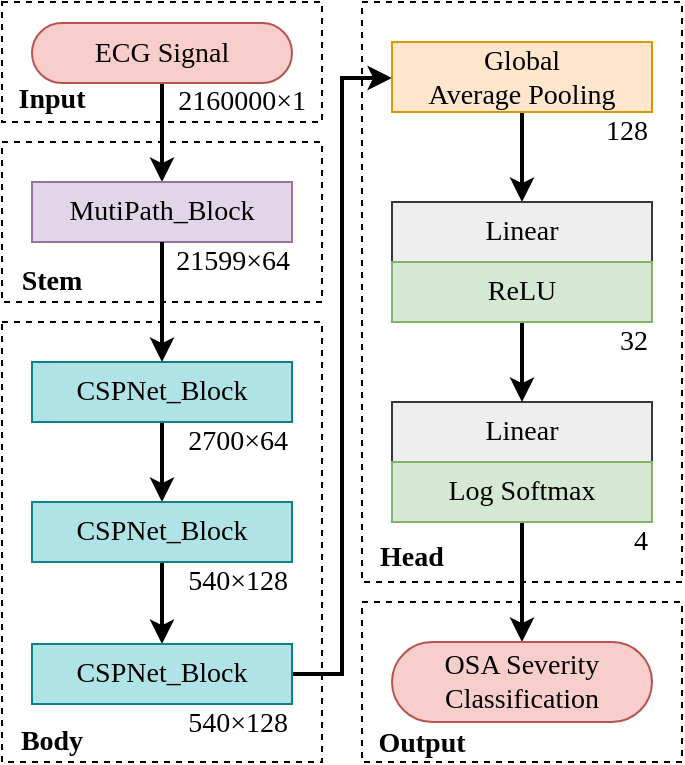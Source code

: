 <mxfile version="21.2.3" type="device" pages="4">
  <diagram id="yoTZqiqACGxHf-ff8Fav" name="main">
    <mxGraphModel dx="1394" dy="766" grid="1" gridSize="10" guides="1" tooltips="1" connect="1" arrows="1" fold="1" page="1" pageScale="1" pageWidth="827" pageHeight="1169" math="0" shadow="0">
      <root>
        <mxCell id="0" />
        <mxCell id="1" parent="0" />
        <mxCell id="Dkdja_fehR8j9KjKOky5-7" value="" style="rounded=0;whiteSpace=wrap;html=1;dashed=1;fillColor=none;container=0;" parent="1" vertex="1">
          <mxGeometry x="440" y="390" width="160" height="80" as="geometry" />
        </mxCell>
        <mxCell id="AQNEfIzwpkzRz2obCMxp-27" value="" style="rounded=0;whiteSpace=wrap;html=1;dashed=1;fillColor=none;container=0;" parent="1" vertex="1">
          <mxGeometry x="440" y="90" width="160" height="290" as="geometry" />
        </mxCell>
        <mxCell id="AQNEfIzwpkzRz2obCMxp-19" value="" style="rounded=0;whiteSpace=wrap;html=1;dashed=1;fillColor=none;container=0;" parent="1" vertex="1">
          <mxGeometry x="260" y="90" width="160" height="60" as="geometry" />
        </mxCell>
        <mxCell id="AQNEfIzwpkzRz2obCMxp-23" value="" style="rounded=0;whiteSpace=wrap;html=1;dashed=1;fillColor=none;container=0;" parent="1" vertex="1">
          <mxGeometry x="260" y="160" width="160" height="80" as="geometry" />
        </mxCell>
        <mxCell id="AQNEfIzwpkzRz2obCMxp-26" value="" style="rounded=0;whiteSpace=wrap;html=1;dashed=1;fillColor=none;container=0;" parent="1" vertex="1">
          <mxGeometry x="260" y="250" width="160" height="220" as="geometry" />
        </mxCell>
        <mxCell id="AQNEfIzwpkzRz2obCMxp-1" style="edgeStyle=orthogonalEdgeStyle;rounded=0;orthogonalLoop=1;jettySize=auto;html=1;exitX=0.5;exitY=1;exitDx=0;exitDy=0;strokeWidth=2;entryX=0.5;entryY=0;entryDx=0;entryDy=0;" parent="1" source="_SxwLvs5XnT0I5z2OiaX-1" target="_SxwLvs5XnT0I5z2OiaX-4" edge="1">
          <mxGeometry relative="1" as="geometry">
            <mxPoint x="160" y="190.0" as="targetPoint" />
          </mxGeometry>
        </mxCell>
        <mxCell id="_SxwLvs5XnT0I5z2OiaX-1" value="&lt;font style=&quot;font-size: 14px;&quot;&gt;ECG Signal&lt;/font&gt;" style="rounded=1;whiteSpace=wrap;html=1;arcSize=50;fontSize=14;fontFamily=Times New Roman;fillColor=#f8cecc;strokeColor=#b85450;container=0;" parent="1" vertex="1">
          <mxGeometry x="275" y="100.5" width="130" height="30" as="geometry" />
        </mxCell>
        <mxCell id="AQNEfIzwpkzRz2obCMxp-3" style="edgeStyle=orthogonalEdgeStyle;rounded=0;orthogonalLoop=1;jettySize=auto;html=1;exitX=0.5;exitY=1;exitDx=0;exitDy=0;strokeWidth=2;entryX=0.5;entryY=0;entryDx=0;entryDy=0;" parent="1" edge="1">
          <mxGeometry relative="1" as="geometry">
            <mxPoint x="160" y="289" as="targetPoint" />
          </mxGeometry>
        </mxCell>
        <mxCell id="_SxwLvs5XnT0I5z2OiaX-4" value="&lt;font style=&quot;font-size: 14px;&quot;&gt;MutiPath_Block&lt;/font&gt;" style="rounded=0;whiteSpace=wrap;html=1;fontSize=14;fontFamily=Times New Roman;fillColor=#e1d5e7;strokeColor=#9673a6;container=0;" parent="1" vertex="1">
          <mxGeometry x="275" y="180" width="130" height="30" as="geometry" />
        </mxCell>
        <mxCell id="AQNEfIzwpkzRz2obCMxp-12" style="edgeStyle=orthogonalEdgeStyle;rounded=0;orthogonalLoop=1;jettySize=auto;html=1;exitX=1;exitY=0.5;exitDx=0;exitDy=0;entryX=0;entryY=0.5;entryDx=0;entryDy=0;strokeWidth=2;" parent="1" source="htbPa8YEgJIVNjK28DSe-16" target="_SxwLvs5XnT0I5z2OiaX-9" edge="1">
          <mxGeometry relative="1" as="geometry">
            <mxPoint x="400" y="205" as="sourcePoint" />
            <Array as="points">
              <mxPoint x="430" y="426" />
              <mxPoint x="430" y="128" />
              <mxPoint x="455" y="128" />
            </Array>
          </mxGeometry>
        </mxCell>
        <mxCell id="AQNEfIzwpkzRz2obCMxp-13" style="edgeStyle=orthogonalEdgeStyle;rounded=0;orthogonalLoop=1;jettySize=auto;html=1;exitX=0.5;exitY=1;exitDx=0;exitDy=0;strokeWidth=2;" parent="1" source="_SxwLvs5XnT0I5z2OiaX-9" target="_SxwLvs5XnT0I5z2OiaX-10" edge="1">
          <mxGeometry relative="1" as="geometry" />
        </mxCell>
        <mxCell id="_SxwLvs5XnT0I5z2OiaX-9" value="&lt;span style=&quot;text-align: left; font-size: 14px;&quot;&gt;Global&lt;br style=&quot;font-size: 14px;&quot;&gt;Average Pooling&lt;/span&gt;" style="rounded=0;whiteSpace=wrap;html=1;fontSize=14;fontFamily=Times New Roman;fillColor=#ffe6cc;strokeColor=#d79b00;container=0;verticalAlign=middle;" parent="1" vertex="1">
          <mxGeometry x="455" y="110" width="130" height="35" as="geometry" />
        </mxCell>
        <mxCell id="_SxwLvs5XnT0I5z2OiaX-10" value="&lt;font style=&quot;font-size: 14px;&quot;&gt;Linear&lt;/font&gt;" style="rounded=0;whiteSpace=wrap;html=1;fontSize=14;fontFamily=Times New Roman;container=0;fillColor=#eeeeee;strokeColor=#36393d;" parent="1" vertex="1">
          <mxGeometry x="455" y="190" width="130" height="30" as="geometry" />
        </mxCell>
        <mxCell id="_SxwLvs5XnT0I5z2OiaX-11" value="&lt;font style=&quot;font-size: 14px;&quot;&gt;Linear&lt;/font&gt;" style="rounded=0;whiteSpace=wrap;html=1;fontSize=14;fontFamily=Times New Roman;container=0;fillColor=#eeeeee;strokeColor=#36393d;" parent="1" vertex="1">
          <mxGeometry x="455" y="290" width="130" height="30" as="geometry" />
        </mxCell>
        <mxCell id="AQNEfIzwpkzRz2obCMxp-15" style="edgeStyle=orthogonalEdgeStyle;rounded=0;orthogonalLoop=1;jettySize=auto;html=1;exitX=0.5;exitY=1;exitDx=0;exitDy=0;strokeWidth=2;" parent="1" source="_SxwLvs5XnT0I5z2OiaX-12" target="_SxwLvs5XnT0I5z2OiaX-11" edge="1">
          <mxGeometry relative="1" as="geometry" />
        </mxCell>
        <mxCell id="_SxwLvs5XnT0I5z2OiaX-12" value="&lt;font style=&quot;font-size: 14px;&quot;&gt;ReLU&lt;/font&gt;" style="rounded=0;whiteSpace=wrap;html=1;fontSize=14;fontFamily=Times New Roman;fillColor=#d5e8d4;strokeColor=#82b366;container=0;" parent="1" vertex="1">
          <mxGeometry x="455" y="220" width="130" height="30" as="geometry" />
        </mxCell>
        <mxCell id="AQNEfIzwpkzRz2obCMxp-18" style="edgeStyle=orthogonalEdgeStyle;rounded=0;orthogonalLoop=1;jettySize=auto;html=1;exitX=0.5;exitY=1;exitDx=0;exitDy=0;strokeWidth=2;" parent="1" source="_SxwLvs5XnT0I5z2OiaX-13" target="AQNEfIzwpkzRz2obCMxp-17" edge="1">
          <mxGeometry relative="1" as="geometry" />
        </mxCell>
        <mxCell id="_SxwLvs5XnT0I5z2OiaX-13" value="&lt;font style=&quot;font-size: 14px;&quot;&gt;Log Softmax&lt;/font&gt;" style="rounded=0;whiteSpace=wrap;html=1;fontSize=14;fontFamily=Times New Roman;fillColor=#d5e8d4;strokeColor=#82b366;container=0;" parent="1" vertex="1">
          <mxGeometry x="455" y="320" width="130" height="30" as="geometry" />
        </mxCell>
        <mxCell id="AQNEfIzwpkzRz2obCMxp-17" value="&lt;font style=&quot;font-size: 14px;&quot;&gt;OSA Severity&lt;br style=&quot;font-size: 14px;&quot;&gt;Classification&lt;/font&gt;" style="rounded=1;whiteSpace=wrap;html=1;arcSize=50;fontSize=14;fontFamily=Times New Roman;fillColor=#f8cecc;strokeColor=#b85450;container=0;" parent="1" vertex="1">
          <mxGeometry x="455" y="410" width="130" height="40" as="geometry" />
        </mxCell>
        <mxCell id="AQNEfIzwpkzRz2obCMxp-22" value="&lt;font face=&quot;Times New Roman&quot; style=&quot;font-size: 14px;&quot;&gt;&lt;b style=&quot;font-size: 14px;&quot;&gt;Input&lt;/b&gt;&lt;/font&gt;" style="rounded=0;whiteSpace=wrap;html=1;dashed=1;fillColor=none;strokeColor=none;container=0;fontSize=14;labelBackgroundColor=none;" parent="1" vertex="1">
          <mxGeometry x="260" y="125.5" width="50" height="24.5" as="geometry" />
        </mxCell>
        <mxCell id="htbPa8YEgJIVNjK28DSe-1" value="&lt;font face=&quot;Times New Roman&quot; style=&quot;font-size: 14px;&quot;&gt;&lt;b style=&quot;font-size: 14px;&quot;&gt;Output&lt;/b&gt;&lt;/font&gt;" style="rounded=0;whiteSpace=wrap;html=1;dashed=1;fillColor=none;strokeColor=none;container=0;fontSize=14;labelBackgroundColor=none;" parent="1" vertex="1">
          <mxGeometry x="440" y="450" width="60" height="20" as="geometry" />
        </mxCell>
        <mxCell id="htbPa8YEgJIVNjK28DSe-3" value="&lt;font face=&quot;Times New Roman&quot; style=&quot;font-size: 14px;&quot;&gt;&lt;b style=&quot;font-size: 14px;&quot;&gt;Head&lt;/b&gt;&lt;/font&gt;" style="rounded=0;whiteSpace=wrap;html=1;dashed=1;fillColor=none;strokeColor=none;container=0;fontSize=14;labelBackgroundColor=none;" parent="1" vertex="1">
          <mxGeometry x="440" y="355" width="50" height="24" as="geometry" />
        </mxCell>
        <mxCell id="htbPa8YEgJIVNjK28DSe-4" value="&lt;font face=&quot;Times New Roman&quot; style=&quot;font-size: 14px;&quot;&gt;&lt;b style=&quot;font-size: 14px;&quot;&gt;Stem&lt;/b&gt;&lt;/font&gt;" style="rounded=0;whiteSpace=wrap;html=1;dashed=1;fillColor=none;strokeColor=none;container=0;fontSize=14;align=center;labelBackgroundColor=none;" parent="1" vertex="1">
          <mxGeometry x="260" y="218" width="50" height="22" as="geometry" />
        </mxCell>
        <mxCell id="htbPa8YEgJIVNjK28DSe-5" value="&lt;span style=&quot;color: rgb(0, 0, 0); font-family: &amp;quot;times new roman&amp;quot;; font-style: normal; font-weight: 400; letter-spacing: normal; text-indent: 0px; text-transform: none; word-spacing: 0px; display: inline; float: none; font-size: 14px;&quot;&gt;&lt;font style=&quot;font-size: 14px;&quot;&gt;&lt;font style=&quot;font-size: 14px;&quot;&gt;2160000×1&lt;/font&gt;&lt;br style=&quot;font-size: 14px;&quot;&gt;&lt;/font&gt;&lt;/span&gt;" style="text;whiteSpace=wrap;html=1;fontFamily=Times New Roman;fontSize=14;container=0;align=right;verticalAlign=middle;labelBackgroundColor=none;" parent="1" vertex="1">
          <mxGeometry x="344" y="130.5" width="70" height="19.5" as="geometry" />
        </mxCell>
        <mxCell id="htbPa8YEgJIVNjK28DSe-7" value="&lt;span style=&quot;color: rgb(0, 0, 0); font-family: &amp;quot;times new roman&amp;quot;; font-style: normal; font-weight: 400; letter-spacing: normal; text-indent: 0px; text-transform: none; word-spacing: 0px; display: inline; float: none; font-size: 14px;&quot;&gt;&lt;font style=&quot;font-size: 14px;&quot;&gt;&lt;font style=&quot;font-size: 14px;&quot;&gt;21599×64&lt;/font&gt;&lt;br style=&quot;font-size: 14px;&quot;&gt;&lt;/font&gt;&lt;/span&gt;" style="text;whiteSpace=wrap;html=1;fontFamily=Times New Roman;fontSize=14;container=0;align=right;verticalAlign=middle;labelBackgroundColor=none;" parent="1" vertex="1">
          <mxGeometry x="342.5" y="210" width="62.5" height="20" as="geometry" />
        </mxCell>
        <mxCell id="htbPa8YEgJIVNjK28DSe-8" value="&lt;span style=&quot;color: rgb(0, 0, 0); font-family: &amp;quot;times new roman&amp;quot;; font-style: normal; font-weight: 400; letter-spacing: normal; text-indent: 0px; text-transform: none; word-spacing: 0px; display: inline; float: none; font-size: 14px;&quot;&gt;&lt;font style=&quot;font-size: 14px&quot;&gt;128&lt;br style=&quot;font-size: 14px&quot;&gt;&lt;/font&gt;&lt;/span&gt;" style="text;whiteSpace=wrap;html=1;fontFamily=Times New Roman;fontSize=14;container=0;align=right;verticalAlign=middle;labelBackgroundColor=none;" parent="1" vertex="1">
          <mxGeometry x="555" y="145" width="30" height="20" as="geometry" />
        </mxCell>
        <mxCell id="htbPa8YEgJIVNjK28DSe-9" value="&lt;span style=&quot;color: rgb(0, 0, 0); font-family: &amp;quot;times new roman&amp;quot;; font-style: normal; font-weight: 400; letter-spacing: normal; text-indent: 0px; text-transform: none; word-spacing: 0px; display: inline; float: none; font-size: 14px;&quot;&gt;&lt;font style=&quot;font-size: 14px;&quot;&gt;&lt;font style=&quot;font-size: 14px;&quot;&gt;32&lt;/font&gt;&lt;br style=&quot;font-size: 14px;&quot;&gt;&lt;/font&gt;&lt;/span&gt;" style="text;whiteSpace=wrap;html=1;fontFamily=Times New Roman;fontSize=14;container=0;align=right;verticalAlign=middle;labelBackgroundColor=none;" parent="1" vertex="1">
          <mxGeometry x="565" y="250" width="20" height="20" as="geometry" />
        </mxCell>
        <mxCell id="htbPa8YEgJIVNjK28DSe-10" value="&lt;span style=&quot;color: rgb(0, 0, 0); font-family: &amp;quot;times new roman&amp;quot;; font-style: normal; font-weight: 400; letter-spacing: normal; text-indent: 0px; text-transform: none; word-spacing: 0px; display: inline; float: none; font-size: 14px;&quot;&gt;&lt;font style=&quot;font-size: 14px;&quot;&gt;&lt;font style=&quot;font-size: 14px;&quot;&gt;4&lt;/font&gt;&lt;br style=&quot;font-size: 14px;&quot;&gt;&lt;/font&gt;&lt;/span&gt;" style="text;whiteSpace=wrap;html=1;fontFamily=Times New Roman;fontSize=14;container=0;align=right;verticalAlign=middle;labelBackgroundColor=none;" parent="1" vertex="1">
          <mxGeometry x="565" y="350" width="20" height="19" as="geometry" />
        </mxCell>
        <mxCell id="htbPa8YEgJIVNjK28DSe-18" style="edgeStyle=orthogonalEdgeStyle;rounded=0;orthogonalLoop=1;jettySize=auto;html=1;exitX=0.5;exitY=1;exitDx=0;exitDy=0;fontFamily=Times New Roman;fontSize=14;fontColor=#333333;strokeWidth=2;" parent="1" source="htbPa8YEgJIVNjK28DSe-12" target="htbPa8YEgJIVNjK28DSe-15" edge="1">
          <mxGeometry relative="1" as="geometry" />
        </mxCell>
        <mxCell id="htbPa8YEgJIVNjK28DSe-12" value="&lt;font style=&quot;font-size: 14px;&quot;&gt;CSPNet_Block&lt;/font&gt;" style="rounded=0;whiteSpace=wrap;html=1;shadow=0;glass=0;sketch=0;fontFamily=Times New Roman;fontSize=14;strokeColor=#0e8088;strokeWidth=1;fillColor=#b0e3e6;" parent="1" vertex="1">
          <mxGeometry x="275" y="270" width="130" height="30" as="geometry" />
        </mxCell>
        <mxCell id="htbPa8YEgJIVNjK28DSe-19" style="edgeStyle=orthogonalEdgeStyle;rounded=0;orthogonalLoop=1;jettySize=auto;html=1;exitX=0.5;exitY=1;exitDx=0;exitDy=0;entryX=0.5;entryY=0;entryDx=0;entryDy=0;fontFamily=Times New Roman;fontSize=14;fontColor=#333333;strokeWidth=2;" parent="1" source="htbPa8YEgJIVNjK28DSe-15" target="htbPa8YEgJIVNjK28DSe-16" edge="1">
          <mxGeometry relative="1" as="geometry" />
        </mxCell>
        <mxCell id="htbPa8YEgJIVNjK28DSe-15" value="&lt;font style=&quot;font-size: 14px;&quot;&gt;CSPNet_Block&lt;/font&gt;" style="rounded=0;whiteSpace=wrap;html=1;shadow=0;glass=0;sketch=0;fontFamily=Times New Roman;fontSize=14;strokeColor=#0e8088;strokeWidth=1;fillColor=#b0e3e6;" parent="1" vertex="1">
          <mxGeometry x="275" y="340" width="130" height="30" as="geometry" />
        </mxCell>
        <mxCell id="htbPa8YEgJIVNjK28DSe-16" value="&lt;font style=&quot;font-size: 14px;&quot;&gt;CSPNet_Block&lt;/font&gt;" style="rounded=0;whiteSpace=wrap;html=1;shadow=0;glass=0;sketch=0;fontFamily=Times New Roman;fontSize=14;strokeColor=#0e8088;strokeWidth=1;fillColor=#b0e3e6;" parent="1" vertex="1">
          <mxGeometry x="275" y="411" width="130" height="30" as="geometry" />
        </mxCell>
        <mxCell id="fKhX9XZGtjT95dRoZVlK-1" value="&lt;span style=&quot;color: rgb(0, 0, 0); font-family: &amp;quot;times new roman&amp;quot;; font-size: 14px; font-style: normal; font-weight: 400; letter-spacing: normal; text-indent: 0px; text-transform: none; word-spacing: 0px; display: inline; float: none;&quot;&gt;2700×64&lt;/span&gt;" style="text;whiteSpace=wrap;html=1;fontSize=14;fontFamily=Times New Roman;fontColor=#333333;align=right;verticalAlign=middle;labelBackgroundColor=none;" parent="1" vertex="1">
          <mxGeometry x="350" y="300" width="55" height="20" as="geometry" />
        </mxCell>
        <mxCell id="fKhX9XZGtjT95dRoZVlK-2" value="&lt;span style=&quot;color: rgb(0, 0, 0); font-family: &amp;quot;times new roman&amp;quot;; font-size: 14px; font-style: normal; font-weight: 400; letter-spacing: normal; text-indent: 0px; text-transform: none; word-spacing: 0px; display: inline; float: none;&quot;&gt;540×128&lt;/span&gt;" style="text;whiteSpace=wrap;html=1;fontSize=14;fontFamily=Times New Roman;fontColor=#333333;align=right;verticalAlign=middle;labelBackgroundColor=none;" parent="1" vertex="1">
          <mxGeometry x="350" y="370" width="55" height="20" as="geometry" />
        </mxCell>
        <mxCell id="htbPa8YEgJIVNjK28DSe-11" value="&lt;span style=&quot;color: rgb(0, 0, 0); font-family: &amp;quot;times new roman&amp;quot;; font-style: normal; font-weight: 400; letter-spacing: normal; text-indent: 0px; text-transform: none; word-spacing: 0px; display: inline; float: none; font-size: 14px;&quot;&gt;&lt;font style=&quot;font-size: 14px;&quot;&gt;&lt;font style=&quot;font-size: 14px;&quot;&gt;540×128&lt;/font&gt;&lt;br style=&quot;font-size: 14px;&quot;&gt;&lt;/font&gt;&lt;/span&gt;" style="text;whiteSpace=wrap;html=1;fontFamily=Times New Roman;container=0;fontSize=14;align=right;verticalAlign=middle;labelBackgroundColor=none;" parent="1" vertex="1">
          <mxGeometry x="350" y="441" width="55" height="20" as="geometry" />
        </mxCell>
        <mxCell id="htbPa8YEgJIVNjK28DSe-2" value="&lt;font face=&quot;Times New Roman&quot; style=&quot;font-size: 14px;&quot;&gt;&lt;b style=&quot;font-size: 14px;&quot;&gt;Body&lt;/b&gt;&lt;/font&gt;" style="rounded=0;whiteSpace=wrap;html=1;dashed=1;fillColor=none;strokeColor=none;container=0;fontSize=14;labelBackgroundColor=none;" parent="1" vertex="1">
          <mxGeometry x="260" y="448" width="50" height="22" as="geometry" />
        </mxCell>
        <mxCell id="qUy3l4mUJdOKz42Yjn3z-1" value="&lt;font style=&quot;font-size: 14px;&quot;&gt;Linear&lt;/font&gt;" style="rounded=0;whiteSpace=wrap;html=1;fontSize=14;fontFamily=Times New Roman;container=0;fillColor=#eeeeee;strokeColor=#36393d;" parent="1" vertex="1">
          <mxGeometry x="455" y="190" width="130" height="30" as="geometry" />
        </mxCell>
        <mxCell id="qUy3l4mUJdOKz42Yjn3z-2" value="&lt;font style=&quot;font-size: 14px;&quot;&gt;ReLU&lt;/font&gt;" style="rounded=0;whiteSpace=wrap;html=1;fontSize=14;fontFamily=Times New Roman;fillColor=#d5e8d4;strokeColor=#82b366;container=0;" parent="1" vertex="1">
          <mxGeometry x="455" y="220" width="130" height="30" as="geometry" />
        </mxCell>
        <mxCell id="qUy3l4mUJdOKz42Yjn3z-3" style="edgeStyle=orthogonalEdgeStyle;rounded=0;orthogonalLoop=1;jettySize=auto;html=1;exitX=0.5;exitY=1;exitDx=0;exitDy=0;strokeWidth=2;entryX=0.5;entryY=0;entryDx=0;entryDy=0;" parent="1" source="_SxwLvs5XnT0I5z2OiaX-4" target="htbPa8YEgJIVNjK28DSe-12" edge="1">
          <mxGeometry relative="1" as="geometry">
            <mxPoint x="350" y="141" as="sourcePoint" />
            <mxPoint x="350" y="190" as="targetPoint" />
          </mxGeometry>
        </mxCell>
      </root>
    </mxGraphModel>
  </diagram>
  <diagram id="zEUsOg4Tzy8ds-6MOA0K" name="MultiPath_Block">
    <mxGraphModel dx="1394" dy="766" grid="1" gridSize="5" guides="1" tooltips="1" connect="1" arrows="1" fold="1" page="1" pageScale="1" pageWidth="827" pageHeight="1169" math="0" shadow="0">
      <root>
        <mxCell id="0" />
        <mxCell id="1" parent="0" />
        <mxCell id="e7a71nHMXGUYFJv27M1Y-2" value="&lt;font style=&quot;font-size: 14px;&quot;&gt;Input&lt;/font&gt;" style="rounded=1;whiteSpace=wrap;html=1;arcSize=50;fontSize=14;fontFamily=Times New Roman;fillColor=#f8cecc;strokeColor=#b85450;container=0;" parent="1" vertex="1">
          <mxGeometry x="55" y="120" width="130" height="30" as="geometry" />
        </mxCell>
        <mxCell id="e7a71nHMXGUYFJv27M1Y-3" value="&lt;font style=&quot;font-size: 14px;&quot;&gt;Conv1D,&amp;nbsp; (32, 9, 5)&lt;/font&gt;" style="rounded=0;whiteSpace=wrap;html=1;fontSize=14;fontFamily=Times New Roman;fillColor=#fff2cc;strokeColor=#d6b656;container=0;verticalAlign=middle;" parent="1" vertex="1">
          <mxGeometry x="225" y="190" width="130" height="30" as="geometry" />
        </mxCell>
        <mxCell id="e7a71nHMXGUYFJv27M1Y-4" style="edgeStyle=orthogonalEdgeStyle;rounded=0;orthogonalLoop=1;jettySize=auto;html=1;exitX=0.5;exitY=1;exitDx=0;exitDy=0;strokeWidth=2;entryX=0.5;entryY=0;entryDx=0;entryDy=0;" parent="1" source="e7a71nHMXGUYFJv27M1Y-5" target="e7a71nHMXGUYFJv27M1Y-10" edge="1">
          <mxGeometry relative="1" as="geometry" />
        </mxCell>
        <mxCell id="e7a71nHMXGUYFJv27M1Y-5" value="&lt;font style=&quot;font-size: 14px;&quot;&gt;ReLU&lt;/font&gt;" style="rounded=0;whiteSpace=wrap;html=1;fontSize=14;fontFamily=Times New Roman;fillColor=#d5e8d4;strokeColor=#82b366;container=0;" parent="1" vertex="1">
          <mxGeometry x="225" y="220" width="130" height="30" as="geometry" />
        </mxCell>
        <mxCell id="e7a71nHMXGUYFJv27M1Y-6" value="&lt;font style=&quot;font-size: 14px;&quot;&gt;Conv1D,&amp;nbsp; (32, 7, 4)&lt;/font&gt;" style="rounded=0;whiteSpace=wrap;html=1;fontSize=14;fontFamily=Times New Roman;fillColor=#fff2cc;strokeColor=#d6b656;container=0;" parent="1" vertex="1">
          <mxGeometry x="225" y="370" width="130" height="30" as="geometry" />
        </mxCell>
        <mxCell id="5zR-QBdZl6WUjkkldGaa-1" value="" style="edgeStyle=orthogonalEdgeStyle;rounded=0;orthogonalLoop=1;jettySize=auto;html=1;strokeWidth=2;" parent="1" source="e7a71nHMXGUYFJv27M1Y-7" target="9Kmk4wg3idslSk33PBDJ-2" edge="1">
          <mxGeometry relative="1" as="geometry" />
        </mxCell>
        <mxCell id="e7a71nHMXGUYFJv27M1Y-7" value="&lt;font style=&quot;font-size: 14px;&quot;&gt;ReLU&lt;/font&gt;" style="rounded=0;whiteSpace=wrap;html=1;fontSize=14;fontFamily=Times New Roman;fillColor=#d5e8d4;strokeColor=#82b366;container=0;" parent="1" vertex="1">
          <mxGeometry x="225" y="400" width="130" height="30" as="geometry" />
        </mxCell>
        <mxCell id="e7a71nHMXGUYFJv27M1Y-8" value="&lt;span style=&quot;font-family: &amp;quot;times new roman&amp;quot;; font-style: normal; font-weight: 400; letter-spacing: normal; text-indent: 0px; text-transform: none; word-spacing: 0px; display: inline; float: none;&quot;&gt;&lt;font style=&quot;&quot;&gt;&lt;font style=&quot;border-color: var(--border-color);&quot;&gt;21599×32&lt;/font&gt;&lt;br style=&quot;font-size: 14px;&quot;&gt;&lt;/font&gt;&lt;/span&gt;" style="text;whiteSpace=wrap;html=1;fontFamily=Times New Roman;fontSize=14;container=0;align=right;verticalAlign=middle;labelBackgroundColor=none;" parent="1" vertex="1">
          <mxGeometry x="292.5" y="430" width="62.5" height="20" as="geometry" />
        </mxCell>
        <mxCell id="e7a71nHMXGUYFJv27M1Y-9" value="&lt;span style=&quot;font-family: &amp;quot;times new roman&amp;quot;; font-style: normal; font-weight: 400; letter-spacing: normal; text-indent: 0px; text-transform: none; word-spacing: 0px; display: inline; float: none;&quot;&gt;&lt;font style=&quot;&quot;&gt;&lt;font style=&quot;font-size: 14px;&quot;&gt;431999×32&lt;/font&gt;&lt;br style=&quot;font-size: 14px;&quot;&gt;&lt;/font&gt;&lt;/span&gt;" style="text;whiteSpace=wrap;html=1;fontFamily=Times New Roman;fontSize=14;container=0;align=right;verticalAlign=middle;labelBackgroundColor=none;" parent="1" vertex="1">
          <mxGeometry x="295" y="250" width="70" height="20" as="geometry" />
        </mxCell>
        <mxCell id="e7a71nHMXGUYFJv27M1Y-10" value="&lt;font style=&quot;font-size: 14px;&quot;&gt;Conv1D,&amp;nbsp; (32, 9, 5)&lt;/font&gt;" style="rounded=0;whiteSpace=wrap;html=1;fontSize=14;fontFamily=Times New Roman;fillColor=#fff2cc;strokeColor=#d6b656;container=0;" parent="1" vertex="1">
          <mxGeometry x="225" y="279" width="130" height="30" as="geometry" />
        </mxCell>
        <mxCell id="e7a71nHMXGUYFJv27M1Y-11" value="&lt;font style=&quot;font-size: 14px;&quot;&gt;ReLU&lt;/font&gt;" style="rounded=0;whiteSpace=wrap;html=1;fontSize=14;fontFamily=Times New Roman;fillColor=#d5e8d4;strokeColor=#82b366;container=0;" parent="1" vertex="1">
          <mxGeometry x="225" y="309" width="130" height="30" as="geometry" />
        </mxCell>
        <mxCell id="e7a71nHMXGUYFJv27M1Y-12" style="edgeStyle=orthogonalEdgeStyle;rounded=0;orthogonalLoop=1;jettySize=auto;html=1;exitX=0.5;exitY=1;exitDx=0;exitDy=0;strokeWidth=2;entryX=0.5;entryY=0;entryDx=0;entryDy=0;" parent="1" source="e7a71nHMXGUYFJv27M1Y-11" target="e7a71nHMXGUYFJv27M1Y-6" edge="1">
          <mxGeometry relative="1" as="geometry">
            <mxPoint x="291.67" y="290" as="sourcePoint" />
            <mxPoint x="291.67" y="445" as="targetPoint" />
          </mxGeometry>
        </mxCell>
        <mxCell id="e7a71nHMXGUYFJv27M1Y-13" value="&lt;span style=&quot;font-family: &amp;quot;times new roman&amp;quot;; font-style: normal; font-weight: 400; letter-spacing: normal; text-indent: 0px; text-transform: none; word-spacing: 0px; display: inline; float: none; font-size: 14px;&quot;&gt;&lt;font style=&quot;font-size: 14px;&quot;&gt;&lt;font style=&quot;font-size: 14px;&quot;&gt;86399×32&lt;/font&gt;&lt;br style=&quot;font-size: 14px;&quot;&gt;&lt;/font&gt;&lt;/span&gt;" style="text;whiteSpace=wrap;html=1;fontFamily=Times New Roman;fontSize=14;container=0;align=right;verticalAlign=middle;labelBackgroundColor=none;" parent="1" vertex="1">
          <mxGeometry x="288.75" y="339" width="70" height="20" as="geometry" />
        </mxCell>
        <mxCell id="9Kmk4wg3idslSk33PBDJ-1" value="Output&amp;nbsp;" style="rounded=1;whiteSpace=wrap;html=1;arcSize=50;fontSize=14;fontFamily=Times New Roman;fillColor=#f8cecc;strokeColor=#b85450;" parent="1" vertex="1">
          <mxGeometry x="225" y="505" width="130" height="30" as="geometry" />
        </mxCell>
        <mxCell id="5zR-QBdZl6WUjkkldGaa-5" value="" style="edgeStyle=orthogonalEdgeStyle;rounded=0;orthogonalLoop=1;jettySize=auto;html=1;entryX=0.5;entryY=0;entryDx=0;entryDy=0;strokeWidth=2;" parent="1" source="9Kmk4wg3idslSk33PBDJ-2" target="5zR-QBdZl6WUjkkldGaa-2" edge="1">
          <mxGeometry relative="1" as="geometry" />
        </mxCell>
        <mxCell id="9Kmk4wg3idslSk33PBDJ-2" value="&lt;span style=&quot;font-size: 14px;&quot;&gt;Concatenate&lt;/span&gt;" style="ellipse;whiteSpace=wrap;html=1;fillColor=#fad7ac;strokeColor=#b46504;fontSize=14;fontFamily=Times New Roman;" parent="1" vertex="1">
          <mxGeometry x="55" y="400" width="130" height="30" as="geometry" />
        </mxCell>
        <mxCell id="9Kmk4wg3idslSk33PBDJ-5" value="&lt;span style=&quot;font-family: &amp;quot;times new roman&amp;quot;; font-size: 14px;&quot;&gt;2160000×1&lt;/span&gt;" style="text;whiteSpace=wrap;html=1;fontFamily=Times New Roman;fontSize=14;container=0;align=right;verticalAlign=middle;labelBackgroundColor=none;" parent="1" vertex="1">
          <mxGeometry x="125" y="150" width="70" height="20" as="geometry" />
        </mxCell>
        <mxCell id="YD3NODrFpZD5jTU5ecBm-1" value="&lt;font style=&quot;font-size: 14px;&quot;&gt;Conv1D,&amp;nbsp; (48, 19, 10)&lt;/font&gt;" style="rounded=0;whiteSpace=wrap;html=1;fontSize=14;fontFamily=Times New Roman;fillColor=#fff2cc;strokeColor=#d6b656;container=0;verticalAlign=middle;" parent="1" vertex="1">
          <mxGeometry x="55" y="190" width="130" height="30" as="geometry" />
        </mxCell>
        <mxCell id="YD3NODrFpZD5jTU5ecBm-2" style="edgeStyle=orthogonalEdgeStyle;rounded=0;orthogonalLoop=1;jettySize=auto;html=1;exitX=0.5;exitY=1;exitDx=0;exitDy=0;strokeWidth=2;entryX=0.5;entryY=0;entryDx=0;entryDy=0;" parent="1" source="YD3NODrFpZD5jTU5ecBm-3" target="YD3NODrFpZD5jTU5ecBm-8" edge="1">
          <mxGeometry relative="1" as="geometry" />
        </mxCell>
        <mxCell id="YD3NODrFpZD5jTU5ecBm-3" value="&lt;font style=&quot;font-size: 14px;&quot;&gt;ReLU&lt;/font&gt;" style="rounded=0;whiteSpace=wrap;html=1;fontSize=14;fontFamily=Times New Roman;fillColor=#d5e8d4;strokeColor=#82b366;container=0;" parent="1" vertex="1">
          <mxGeometry x="55" y="220" width="130" height="30" as="geometry" />
        </mxCell>
        <mxCell id="YD3NODrFpZD5jTU5ecBm-7" value="&lt;span style=&quot;font-family: &amp;quot;times new roman&amp;quot;; font-style: normal; font-weight: 400; letter-spacing: normal; text-indent: 0px; text-transform: none; word-spacing: 0px; display: inline; float: none;&quot;&gt;&lt;font style=&quot;&quot;&gt;&lt;font style=&quot;font-size: 14px;&quot;&gt;215999×&lt;/font&gt;&lt;font style=&quot;color: rgb(0, 0, 0); font-size: 14px;&quot;&gt;48&lt;/font&gt;&lt;br style=&quot;font-size: 14px;&quot;&gt;&lt;/font&gt;&lt;/span&gt;" style="text;whiteSpace=wrap;html=1;fontFamily=Times New Roman;fontSize=14;container=0;align=right;verticalAlign=middle;labelBackgroundColor=none;" parent="1" vertex="1">
          <mxGeometry x="125" y="250" width="70" height="20" as="geometry" />
        </mxCell>
        <mxCell id="YD3NODrFpZD5jTU5ecBm-8" value="&lt;font style=&quot;font-size: 14px;&quot;&gt;Conv1D,&amp;nbsp; (48, 19, 10)&lt;/font&gt;" style="rounded=0;whiteSpace=wrap;html=1;fontSize=14;fontFamily=Times New Roman;fillColor=#fff2cc;strokeColor=#d6b656;container=0;" parent="1" vertex="1">
          <mxGeometry x="55" y="279" width="130" height="30" as="geometry" />
        </mxCell>
        <mxCell id="YD3NODrFpZD5jTU5ecBm-9" value="&lt;font style=&quot;font-size: 14px;&quot;&gt;ReLU&lt;/font&gt;" style="rounded=0;whiteSpace=wrap;html=1;fontSize=14;fontFamily=Times New Roman;fillColor=#d5e8d4;strokeColor=#82b366;container=0;" parent="1" vertex="1">
          <mxGeometry x="55" y="309" width="130" height="30" as="geometry" />
        </mxCell>
        <mxCell id="YD3NODrFpZD5jTU5ecBm-10" style="edgeStyle=orthogonalEdgeStyle;rounded=0;orthogonalLoop=1;jettySize=auto;html=1;exitX=0.5;exitY=1;exitDx=0;exitDy=0;strokeWidth=2;entryX=0.5;entryY=0;entryDx=0;entryDy=0;" parent="1" source="YD3NODrFpZD5jTU5ecBm-9" target="9Kmk4wg3idslSk33PBDJ-2" edge="1">
          <mxGeometry relative="1" as="geometry">
            <mxPoint x="121.67" y="290" as="sourcePoint" />
            <mxPoint x="120" y="370.0" as="targetPoint" />
          </mxGeometry>
        </mxCell>
        <mxCell id="YD3NODrFpZD5jTU5ecBm-11" value="&lt;span style=&quot;font-family: &amp;quot;times new roman&amp;quot;; font-style: normal; font-weight: 400; letter-spacing: normal; text-indent: 0px; text-transform: none; word-spacing: 0px; display: inline; float: none;&quot;&gt;&lt;font style=&quot;&quot;&gt;&lt;font style=&quot;border-color: var(--border-color);&quot;&gt;21599×&lt;/font&gt;&lt;font style=&quot;border-color: var(--border-color);&quot;&gt;48&lt;/font&gt;&lt;br style=&quot;font-size: 14px;&quot;&gt;&lt;/font&gt;&lt;/span&gt;" style="text;whiteSpace=wrap;html=1;fontFamily=Times New Roman;fontSize=14;container=0;align=right;verticalAlign=middle;labelBackgroundColor=none;" parent="1" vertex="1">
          <mxGeometry x="120" y="339" width="70" height="20" as="geometry" />
        </mxCell>
        <mxCell id="7Cfn9o6p1xsL8vZFW8Rb-1" style="edgeStyle=orthogonalEdgeStyle;rounded=0;orthogonalLoop=1;jettySize=auto;html=1;strokeWidth=2;entryX=0.5;entryY=0;entryDx=0;entryDy=0;exitX=0.5;exitY=1;exitDx=0;exitDy=0;" parent="1" source="e7a71nHMXGUYFJv27M1Y-2" target="YD3NODrFpZD5jTU5ecBm-1" edge="1">
          <mxGeometry relative="1" as="geometry">
            <mxPoint x="205" y="155" as="sourcePoint" />
            <mxPoint x="295" y="185" as="targetPoint" />
          </mxGeometry>
        </mxCell>
        <mxCell id="5zR-QBdZl6WUjkkldGaa-2" value="&lt;font style=&quot;font-size: 14px;&quot;&gt;Conv1D,&amp;nbsp; (64, 1, 1)&lt;/font&gt;" style="rounded=0;whiteSpace=wrap;html=1;fontSize=14;fontFamily=Times New Roman;fillColor=#fff2cc;strokeColor=#d6b656;container=0;" parent="1" vertex="1">
          <mxGeometry x="55" y="475" width="130" height="30" as="geometry" />
        </mxCell>
        <mxCell id="5zR-QBdZl6WUjkkldGaa-7" value="" style="edgeStyle=orthogonalEdgeStyle;rounded=0;orthogonalLoop=1;jettySize=auto;html=1;strokeWidth=2;" parent="1" source="5zR-QBdZl6WUjkkldGaa-3" target="9Kmk4wg3idslSk33PBDJ-1" edge="1">
          <mxGeometry relative="1" as="geometry" />
        </mxCell>
        <mxCell id="5zR-QBdZl6WUjkkldGaa-3" value="&lt;font style=&quot;font-size: 14px;&quot;&gt;ReLU&lt;/font&gt;" style="rounded=0;whiteSpace=wrap;html=1;fontSize=14;fontFamily=Times New Roman;fillColor=#d5e8d4;strokeColor=#82b366;container=0;" parent="1" vertex="1">
          <mxGeometry x="55" y="505" width="130" height="30" as="geometry" />
        </mxCell>
        <mxCell id="5zR-QBdZl6WUjkkldGaa-4" value="&lt;span style=&quot;font-family: &amp;quot;times new roman&amp;quot;; font-style: normal; font-weight: 400; letter-spacing: normal; text-indent: 0px; text-transform: none; word-spacing: 0px; display: inline; float: none;&quot;&gt;&lt;font style=&quot;&quot;&gt;&lt;font style=&quot;font-size: 14px;&quot;&gt;21599×6&lt;/font&gt;&lt;font style=&quot;font-size: 14px;&quot;&gt;4&lt;/font&gt;&lt;br style=&quot;font-size: 14px;&quot;&gt;&lt;/font&gt;&lt;/span&gt;" style="text;whiteSpace=wrap;html=1;fontFamily=Times New Roman;fontSize=14;container=0;align=right;verticalAlign=middle;labelBackgroundColor=none;" parent="1" vertex="1">
          <mxGeometry x="115" y="535" width="70" height="20" as="geometry" />
        </mxCell>
        <mxCell id="CDnDvu2ReSiL9fBcKUAK-1" value="&lt;span style=&quot;font-family: &amp;quot;times new roman&amp;quot;; font-style: normal; font-weight: 400; letter-spacing: normal; text-indent: 0px; text-transform: none; word-spacing: 0px; display: inline; float: none;&quot;&gt;&lt;font style=&quot;&quot;&gt;&lt;font style=&quot;border-color: var(--border-color);&quot;&gt;21599×80&lt;/font&gt;&lt;br style=&quot;font-size: 14px;&quot;&gt;&lt;/font&gt;&lt;/span&gt;" style="text;whiteSpace=wrap;html=1;fontFamily=Times New Roman;fontSize=14;container=0;align=right;verticalAlign=middle;labelBackgroundColor=none;" parent="1" vertex="1">
          <mxGeometry x="128.75" y="430" width="62.5" height="20" as="geometry" />
        </mxCell>
        <mxCell id="gokJVSCNpXdc5r3rDjL2-1" style="edgeStyle=orthogonalEdgeStyle;rounded=0;orthogonalLoop=1;jettySize=auto;html=1;strokeWidth=2;entryX=0.5;entryY=0;entryDx=0;entryDy=0;" parent="1" target="e7a71nHMXGUYFJv27M1Y-3" edge="1">
          <mxGeometry relative="1" as="geometry">
            <mxPoint x="120" y="170" as="sourcePoint" />
            <mxPoint x="125" y="195" as="targetPoint" />
          </mxGeometry>
        </mxCell>
      </root>
    </mxGraphModel>
  </diagram>
  <diagram id="-x6dUSNu1_pSn_xCYyIC" name="CSPNet_Block">
    <mxGraphModel dx="1162" dy="638" grid="1" gridSize="10" guides="1" tooltips="1" connect="1" arrows="1" fold="1" page="1" pageScale="1" pageWidth="827" pageHeight="1169" math="0" shadow="0">
      <root>
        <mxCell id="0" />
        <mxCell id="1" parent="0" />
        <mxCell id="EYRCsOcxB0FEk57yOgjQ-1" value="Conv1D, (C&lt;sub style=&quot;font-size: 14px;&quot;&gt;n&lt;/sub&gt;&lt;span style=&quot;font-size: 14px;&quot;&gt;,&amp;nbsp;&lt;/span&gt;1, 1)" style="rounded=0;whiteSpace=wrap;html=1;fontSize=14;fontFamily=Times New Roman;fillColor=#fff2cc;strokeColor=#d6b656;container=0;" parent="1" vertex="1">
          <mxGeometry x="40" y="140" width="130" height="30" as="geometry" />
        </mxCell>
        <mxCell id="EYRCsOcxB0FEk57yOgjQ-2" value="ReLU" style="rounded=0;whiteSpace=wrap;html=1;fontSize=14;fontFamily=Times New Roman;fillColor=#d5e8d4;strokeColor=#82b366;container=0;" parent="1" vertex="1">
          <mxGeometry x="40" y="170" width="130" height="30" as="geometry" />
        </mxCell>
        <mxCell id="EYRCsOcxB0FEk57yOgjQ-3" value="Conv1D, (C&lt;sub style=&quot;font-size: 14px;&quot;&gt;n&lt;/sub&gt;, 1, 1)" style="rounded=0;whiteSpace=wrap;html=1;fontSize=14;fontFamily=Times New Roman;fillColor=#fff2cc;strokeColor=#d6b656;container=0;" parent="1" vertex="1">
          <mxGeometry x="210" y="40" width="130" height="30" as="geometry" />
        </mxCell>
        <mxCell id="cINvxbOz6tRUhshbWkRJ-26" style="edgeStyle=orthogonalEdgeStyle;rounded=0;orthogonalLoop=1;jettySize=auto;html=1;exitX=0.5;exitY=1;exitDx=0;exitDy=0;entryX=0.5;entryY=0;entryDx=0;entryDy=0;strokeWidth=2;" parent="1" source="EYRCsOcxB0FEk57yOgjQ-4" target="Y3I6TjMBjDQEwZ5d9EFS-1" edge="1">
          <mxGeometry relative="1" as="geometry">
            <mxPoint x="275" y="180" as="targetPoint" />
          </mxGeometry>
        </mxCell>
        <mxCell id="EYRCsOcxB0FEk57yOgjQ-4" value="ReLU" style="rounded=0;whiteSpace=wrap;html=1;fontSize=14;fontFamily=Times New Roman;fillColor=#d5e8d4;strokeColor=#82b366;container=0;" parent="1" vertex="1">
          <mxGeometry x="210" y="70" width="130" height="30" as="geometry" />
        </mxCell>
        <mxCell id="cINvxbOz6tRUhshbWkRJ-5" value="Conv1D, (C&lt;span style=&quot;font-size: 14px;&quot;&gt;&lt;sub style=&quot;font-size: 14px;&quot;&gt;n&lt;/sub&gt;,&amp;nbsp;&lt;/span&gt;1, 1)" style="rounded=0;whiteSpace=wrap;html=1;fontSize=14;fontFamily=Times New Roman;fillColor=#fff2cc;strokeColor=#d6b656;container=0;" parent="1" vertex="1">
          <mxGeometry x="210" y="245" width="130" height="30" as="geometry" />
        </mxCell>
        <mxCell id="cINvxbOz6tRUhshbWkRJ-12" style="edgeStyle=orthogonalEdgeStyle;rounded=0;orthogonalLoop=1;jettySize=auto;html=1;exitX=0.5;exitY=1;exitDx=0;exitDy=0;" parent="1" edge="1">
          <mxGeometry relative="1" as="geometry">
            <mxPoint x="275" y="300" as="sourcePoint" />
            <mxPoint x="275" y="300" as="targetPoint" />
          </mxGeometry>
        </mxCell>
        <mxCell id="cINvxbOz6tRUhshbWkRJ-14" value="Conv1D, (C&lt;sub style=&quot;font-size: 14px;&quot;&gt;o&lt;/sub&gt;, K, S)" style="rounded=0;whiteSpace=wrap;html=1;fontSize=14;fontFamily=Times New Roman;fillColor=#fff2cc;strokeColor=#d6b656;container=0;" parent="1" vertex="1">
          <mxGeometry x="40" y="350" width="130" height="30" as="geometry" />
        </mxCell>
        <mxCell id="cINvxbOz6tRUhshbWkRJ-15" value="ReLU" style="rounded=0;whiteSpace=wrap;html=1;fontSize=14;fontFamily=Times New Roman;fillColor=#d5e8d4;strokeColor=#82b366;container=0;" parent="1" vertex="1">
          <mxGeometry x="40" y="380" width="130" height="30" as="geometry" />
        </mxCell>
        <mxCell id="cINvxbOz6tRUhshbWkRJ-28" style="edgeStyle=orthogonalEdgeStyle;rounded=0;orthogonalLoop=1;jettySize=auto;html=1;exitX=0.5;exitY=1;exitDx=0;exitDy=0;entryX=0.5;entryY=0;entryDx=0;entryDy=0;strokeWidth=2;" parent="1" source="cINvxbOz6tRUhshbWkRJ-16" target="EYRCsOcxB0FEk57yOgjQ-1" edge="1">
          <mxGeometry relative="1" as="geometry" />
        </mxCell>
        <mxCell id="cINvxbOz6tRUhshbWkRJ-30" style="edgeStyle=orthogonalEdgeStyle;rounded=0;orthogonalLoop=1;jettySize=auto;html=1;exitX=1;exitY=0.5;exitDx=0;exitDy=0;entryX=0;entryY=0.5;entryDx=0;entryDy=0;strokeWidth=2;" parent="1" source="cINvxbOz6tRUhshbWkRJ-16" target="EYRCsOcxB0FEk57yOgjQ-3" edge="1">
          <mxGeometry relative="1" as="geometry" />
        </mxCell>
        <mxCell id="cINvxbOz6tRUhshbWkRJ-16" value="Input&amp;nbsp;" style="rounded=1;whiteSpace=wrap;html=1;arcSize=50;fontSize=14;fontFamily=Times New Roman;fillColor=#f8cecc;strokeColor=#b85450;" parent="1" vertex="1">
          <mxGeometry x="40" y="40" width="130" height="30" as="geometry" />
        </mxCell>
        <mxCell id="cINvxbOz6tRUhshbWkRJ-17" value="Output&amp;nbsp;" style="rounded=1;whiteSpace=wrap;html=1;arcSize=50;fontSize=14;fontFamily=Times New Roman;fillColor=#f8cecc;strokeColor=#b85450;" parent="1" vertex="1">
          <mxGeometry x="210" y="380" width="130" height="30" as="geometry" />
        </mxCell>
        <mxCell id="uIuzz6zQQ-nRlriMNvR0-1" value="&lt;span style=&quot;font-size: 14px;&quot;&gt;Concatenate&lt;/span&gt;" style="ellipse;whiteSpace=wrap;html=1;fillColor=#fad7ac;strokeColor=#b46504;fontSize=14;fontFamily=Times New Roman;" parent="1" vertex="1">
          <mxGeometry x="40" y="275" width="130" height="30" as="geometry" />
        </mxCell>
        <mxCell id="Y3I6TjMBjDQEwZ5d9EFS-1" value="&lt;span style=&quot;font-size: 14px;&quot;&gt;ResNet_Block&lt;/span&gt;" style="rounded=0;whiteSpace=wrap;html=1;shadow=0;glass=0;sketch=0;fontFamily=Times New Roman;fontSize=14;strokeColor=#56517e;strokeWidth=1;fillColor=#d0cee2;" parent="1" vertex="1">
          <mxGeometry x="210" y="140" width="130" height="30" as="geometry" />
        </mxCell>
        <mxCell id="ntNaEb0dt6vJKYDaCkB4-5" value="&lt;span style=&quot;font-family: &amp;quot;times new roman&amp;quot;; font-size: 14px;&quot;&gt;W&lt;sub style=&quot;font-size: 14px;&quot;&gt;i&lt;/sub&gt; × C&lt;sub style=&quot;font-size: 14px;&quot;&gt;n&lt;/sub&gt;&lt;/span&gt;" style="text;whiteSpace=wrap;html=1;fontFamily=Times New Roman;fontSize=14;container=0;align=right;verticalAlign=middle;labelBackgroundColor=none;" parent="1" vertex="1">
          <mxGeometry x="110" y="200" width="60" height="20" as="geometry" />
        </mxCell>
        <mxCell id="ntNaEb0dt6vJKYDaCkB4-6" value="&lt;span style=&quot;font-family: &amp;quot;times new roman&amp;quot;; font-size: 14px;&quot;&gt;W&lt;sub style=&quot;font-size: 14px;&quot;&gt;o&lt;/sub&gt; × C&lt;sub style=&quot;font-size: 14px;&quot;&gt;o&lt;/sub&gt;&lt;/span&gt;" style="text;whiteSpace=wrap;html=1;fontFamily=Times New Roman;fontSize=14;container=0;align=right;verticalAlign=middle;labelBackgroundColor=none;" parent="1" vertex="1">
          <mxGeometry x="110" y="410" width="60" height="20" as="geometry" />
        </mxCell>
        <mxCell id="AngqwaZpW0ok74RfMzgI-1" value="&lt;span style=&quot;font-size: 14px;&quot;&gt;ResNet_Block&lt;/span&gt;" style="rounded=0;whiteSpace=wrap;html=1;shadow=0;glass=0;sketch=0;fontFamily=Times New Roman;fontSize=14;strokeColor=#56517e;strokeWidth=1;fillColor=#d0cee2;" parent="1" vertex="1">
          <mxGeometry x="210" y="170" width="130" height="30" as="geometry" />
        </mxCell>
        <mxCell id="AngqwaZpW0ok74RfMzgI-3" value="&lt;span style=&quot;font-family: &amp;quot;times new roman&amp;quot;; font-size: 14px;&quot;&gt;W&lt;sub style=&quot;font-size: 14px;&quot;&gt;i&lt;/sub&gt; × C&lt;sub style=&quot;font-size: 14px;&quot;&gt;n&lt;/sub&gt;&lt;/span&gt;" style="text;whiteSpace=wrap;html=1;fontFamily=Times New Roman;fontSize=14;container=0;align=right;verticalAlign=middle;labelBackgroundColor=none;" parent="1" vertex="1">
          <mxGeometry x="280" y="305" width="60" height="20" as="geometry" />
        </mxCell>
        <mxCell id="AngqwaZpW0ok74RfMzgI-4" value="&lt;span style=&quot;font-family: &amp;quot;times new roman&amp;quot;; font-size: 14px;&quot;&gt;W&lt;sub style=&quot;font-size: 14px;&quot;&gt;i&lt;/sub&gt; × C&lt;/span&gt;&lt;span style=&quot;font-family: &amp;quot;times new roman&amp;quot;; font-size: 14px;&quot;&gt;&lt;sub style=&quot;font-size: 14px;&quot;&gt;i&lt;/sub&gt;&lt;/span&gt;" style="text;whiteSpace=wrap;html=1;fontFamily=Times New Roman;fontSize=14;container=0;align=right;verticalAlign=middle;labelBackgroundColor=none;" parent="1" vertex="1">
          <mxGeometry x="110" y="305" width="60" height="20" as="geometry" />
        </mxCell>
        <mxCell id="AngqwaZpW0ok74RfMzgI-7" value="ReLU" style="rounded=0;whiteSpace=wrap;html=1;fontSize=14;fontFamily=Times New Roman;fillColor=#d5e8d4;strokeColor=#82b366;container=0;" parent="1" vertex="1">
          <mxGeometry x="210" y="275" width="130" height="30" as="geometry" />
        </mxCell>
        <mxCell id="ntNaEb0dt6vJKYDaCkB4-1" value="&lt;span style=&quot;font-family: &amp;quot;times new roman&amp;quot;; font-size: 14px;&quot;&gt;W&lt;sub style=&quot;font-size: 14px;&quot;&gt;i&lt;/sub&gt; × C&lt;sub style=&quot;font-size: 14px;&quot;&gt;i&lt;/sub&gt;&lt;/span&gt;" style="text;whiteSpace=wrap;html=1;fontFamily=Times New Roman;fontSize=14;container=0;align=right;verticalAlign=middle;labelBackgroundColor=none;" parent="1" vertex="1">
          <mxGeometry x="120" y="70" width="50" height="20" as="geometry" />
        </mxCell>
        <mxCell id="0Rt7k9um89NwaJ97XQvo-1" value="&lt;span style=&quot;font-family: &amp;quot;times new roman&amp;quot;; font-size: 14px;&quot;&gt;W&lt;sub style=&quot;font-size: 14px;&quot;&gt;i&lt;/sub&gt; × C&lt;sub style=&quot;font-size: 14px;&quot;&gt;n&lt;/sub&gt;&lt;/span&gt;" style="text;whiteSpace=wrap;html=1;fontFamily=Times New Roman;fontSize=14;container=0;align=right;verticalAlign=middle;labelBackgroundColor=none;" parent="1" vertex="1">
          <mxGeometry x="280" y="100" width="60" height="20" as="geometry" />
        </mxCell>
        <mxCell id="W0R9n-HkOYuQfhLncT7W-1" value="&lt;span style=&quot;font-family: &amp;quot;times new roman&amp;quot;; font-size: 14px;&quot;&gt;W&lt;sub style=&quot;font-size: 14px;&quot;&gt;i&lt;/sub&gt; × C&lt;sub style=&quot;font-size: 14px;&quot;&gt;n&lt;/sub&gt;&lt;/span&gt;" style="text;whiteSpace=wrap;html=1;fontFamily=Times New Roman;fontSize=14;container=0;align=right;verticalAlign=middle;labelBackgroundColor=none;" parent="1" vertex="1">
          <mxGeometry x="280" y="200" width="60" height="20" as="geometry" />
        </mxCell>
        <mxCell id="JCLRDQMV-wRVLNo-HYDY-1" style="edgeStyle=orthogonalEdgeStyle;rounded=0;orthogonalLoop=1;jettySize=auto;html=1;exitX=0.5;exitY=1;exitDx=0;exitDy=0;entryX=0.5;entryY=0;entryDx=0;entryDy=0;strokeWidth=2;" edge="1" parent="1" source="EYRCsOcxB0FEk57yOgjQ-2" target="uIuzz6zQQ-nRlriMNvR0-1">
          <mxGeometry relative="1" as="geometry">
            <mxPoint x="115" y="80" as="sourcePoint" />
            <mxPoint x="115" y="150" as="targetPoint" />
          </mxGeometry>
        </mxCell>
        <mxCell id="JCLRDQMV-wRVLNo-HYDY-2" style="edgeStyle=orthogonalEdgeStyle;rounded=0;orthogonalLoop=1;jettySize=auto;html=1;exitX=0.5;exitY=1;exitDx=0;exitDy=0;entryX=0.5;entryY=0;entryDx=0;entryDy=0;strokeWidth=2;" edge="1" parent="1" source="AngqwaZpW0ok74RfMzgI-1" target="cINvxbOz6tRUhshbWkRJ-5">
          <mxGeometry relative="1" as="geometry">
            <mxPoint x="285" y="150" as="targetPoint" />
            <mxPoint x="285" y="110" as="sourcePoint" />
          </mxGeometry>
        </mxCell>
        <mxCell id="JCLRDQMV-wRVLNo-HYDY-3" style="edgeStyle=orthogonalEdgeStyle;rounded=0;orthogonalLoop=1;jettySize=auto;html=1;exitX=0;exitY=0.5;exitDx=0;exitDy=0;entryX=1;entryY=0.5;entryDx=0;entryDy=0;strokeWidth=2;" edge="1" parent="1" source="AngqwaZpW0ok74RfMzgI-7" target="uIuzz6zQQ-nRlriMNvR0-1">
          <mxGeometry relative="1" as="geometry">
            <mxPoint x="115" y="210" as="sourcePoint" />
            <mxPoint x="115" y="280" as="targetPoint" />
          </mxGeometry>
        </mxCell>
        <mxCell id="jxkY31bc6uG-qm8ctZtl-1" style="edgeStyle=orthogonalEdgeStyle;rounded=0;orthogonalLoop=1;jettySize=auto;html=1;exitX=0.5;exitY=1;exitDx=0;exitDy=0;entryX=0.5;entryY=0;entryDx=0;entryDy=0;strokeWidth=2;" edge="1" parent="1" source="uIuzz6zQQ-nRlriMNvR0-1" target="cINvxbOz6tRUhshbWkRJ-14">
          <mxGeometry relative="1" as="geometry">
            <mxPoint x="115" y="210" as="sourcePoint" />
            <mxPoint x="115" y="285" as="targetPoint" />
          </mxGeometry>
        </mxCell>
        <mxCell id="jxkY31bc6uG-qm8ctZtl-2" style="edgeStyle=orthogonalEdgeStyle;rounded=0;orthogonalLoop=1;jettySize=auto;html=1;exitX=1;exitY=0.5;exitDx=0;exitDy=0;entryX=0;entryY=0.5;entryDx=0;entryDy=0;strokeWidth=2;" edge="1" parent="1" source="cINvxbOz6tRUhshbWkRJ-15" target="cINvxbOz6tRUhshbWkRJ-17">
          <mxGeometry relative="1" as="geometry">
            <mxPoint x="220" y="300" as="sourcePoint" />
            <mxPoint x="180" y="300" as="targetPoint" />
          </mxGeometry>
        </mxCell>
      </root>
    </mxGraphModel>
  </diagram>
  <diagram id="iTWpRLlfgzFp0n_XL8ff" name="ResNet_Block">
    <mxGraphModel dx="961" dy="528" grid="1" gridSize="10" guides="1" tooltips="1" connect="1" arrows="1" fold="1" page="1" pageScale="1" pageWidth="827" pageHeight="1169" math="0" shadow="0">
      <root>
        <mxCell id="0" />
        <mxCell id="1" parent="0" />
        <mxCell id="3xSA1qIbjA6QGl968tFO-4" value="Conv1D, (C&lt;sub style=&quot;font-size: 14px;&quot;&gt;2&lt;/sub&gt;, K&lt;sub style=&quot;font-size: 14px;&quot;&gt;2&lt;/sub&gt;, 1)" style="rounded=0;whiteSpace=wrap;html=1;fontSize=14;fontFamily=Times New Roman;fillColor=#fff2cc;strokeColor=#d6b656;container=0;strokeWidth=1;" parent="1" vertex="1">
          <mxGeometry x="210" y="130" width="130" height="30" as="geometry" />
        </mxCell>
        <mxCell id="3xSA1qIbjA6QGl968tFO-25" style="edgeStyle=orthogonalEdgeStyle;rounded=0;orthogonalLoop=1;jettySize=auto;html=1;exitX=0.5;exitY=1;exitDx=0;exitDy=0;entryX=0.5;entryY=0;entryDx=0;entryDy=0;strokeWidth=2;" parent="1" source="3xSA1qIbjA6QGl968tFO-6" target="3xSA1qIbjA6QGl968tFO-8" edge="1">
          <mxGeometry relative="1" as="geometry" />
        </mxCell>
        <mxCell id="3xSA1qIbjA6QGl968tFO-6" value="ReLU" style="rounded=0;whiteSpace=wrap;html=1;fontSize=14;fontFamily=Times New Roman;fillColor=#d5e8d4;strokeColor=#82b366;container=0;strokeWidth=1;" parent="1" vertex="1">
          <mxGeometry x="210" y="160" width="130" height="30" as="geometry" />
        </mxCell>
        <mxCell id="3xSA1qIbjA6QGl968tFO-8" value="Conv1D, (C&lt;sub&gt;i&lt;/sub&gt;, 1, 1)" style="rounded=0;whiteSpace=wrap;html=1;fontSize=14;fontFamily=Times New Roman;fillColor=#fff2cc;strokeColor=#d6b656;container=0;strokeWidth=1;" parent="1" vertex="1">
          <mxGeometry x="210" y="220" width="130" height="30" as="geometry" />
        </mxCell>
        <mxCell id="3xSA1qIbjA6QGl968tFO-10" value="" style="shape=orEllipse;perimeter=ellipsePerimeter;whiteSpace=wrap;html=1;backgroundOutline=1;fontFamily=Times New Roman;fontSize=16;container=0;strokeWidth=1;" parent="1" vertex="1">
          <mxGeometry x="90" y="260" width="30" height="30" as="geometry" />
        </mxCell>
        <mxCell id="3xSA1qIbjA6QGl968tFO-12" value="ReLU" style="rounded=0;whiteSpace=wrap;html=1;fontSize=14;fontFamily=Times New Roman;fillColor=#d5e8d4;strokeColor=#82b366;container=0;strokeWidth=1;" parent="1" vertex="1">
          <mxGeometry x="40" y="320" width="130" height="30" as="geometry" />
        </mxCell>
        <mxCell id="3xSA1qIbjA6QGl968tFO-13" value="Output&amp;nbsp;" style="rounded=1;whiteSpace=wrap;html=1;arcSize=50;fontSize=14;fontFamily=Times New Roman;fillColor=#f8cecc;strokeColor=#b85450;strokeWidth=1;" parent="1" vertex="1">
          <mxGeometry x="210" y="320" width="130" height="30" as="geometry" />
        </mxCell>
        <mxCell id="3xSA1qIbjA6QGl968tFO-15" style="edgeStyle=orthogonalEdgeStyle;rounded=0;orthogonalLoop=1;jettySize=auto;html=1;exitX=1;exitY=0.5;exitDx=0;exitDy=0;entryX=0;entryY=0.5;entryDx=0;entryDy=0;strokeWidth=2;" parent="1" source="3xSA1qIbjA6QGl968tFO-16" edge="1">
          <mxGeometry relative="1" as="geometry">
            <mxPoint x="210" y="55" as="targetPoint" />
          </mxGeometry>
        </mxCell>
        <mxCell id="3xSA1qIbjA6QGl968tFO-23" style="edgeStyle=orthogonalEdgeStyle;rounded=0;orthogonalLoop=1;jettySize=auto;html=1;exitX=0.5;exitY=1;exitDx=0;exitDy=0;strokeWidth=2;entryX=0.5;entryY=0;entryDx=0;entryDy=0;" parent="1" source="3xSA1qIbjA6QGl968tFO-16" target="3xSA1qIbjA6QGl968tFO-10" edge="1">
          <mxGeometry relative="1" as="geometry">
            <mxPoint x="105" y="350" as="targetPoint" />
          </mxGeometry>
        </mxCell>
        <mxCell id="3xSA1qIbjA6QGl968tFO-16" value="Input&amp;nbsp;" style="rounded=1;whiteSpace=wrap;html=1;arcSize=50;fontSize=16;fontFamily=Times New Roman;fillColor=#f8cecc;strokeColor=#b85450;strokeWidth=1;" parent="1" vertex="1">
          <mxGeometry x="40" y="40" width="130" height="30" as="geometry" />
        </mxCell>
        <mxCell id="3xSA1qIbjA6QGl968tFO-24" style="edgeStyle=orthogonalEdgeStyle;rounded=0;orthogonalLoop=1;jettySize=auto;html=1;exitX=0.5;exitY=1;exitDx=0;exitDy=0;entryX=0.5;entryY=0;entryDx=0;entryDy=0;strokeWidth=2;" parent="1" source="Z1mmgrNTaIcvvBnZzJt7-4" target="3xSA1qIbjA6QGl968tFO-4" edge="1">
          <mxGeometry relative="1" as="geometry">
            <Array as="points">
              <mxPoint x="275" y="115" />
              <mxPoint x="275" y="115" />
            </Array>
          </mxGeometry>
        </mxCell>
        <mxCell id="3xSA1qIbjA6QGl968tFO-19" value="&lt;span style=&quot;font-family: &amp;quot;times new roman&amp;quot;; font-size: 14px;&quot;&gt;&lt;font style=&quot;font-size: 14px;&quot;&gt;W&lt;sub&gt;i&lt;/sub&gt; × C&lt;sub&gt;2&lt;/sub&gt;&lt;/font&gt;&lt;/span&gt;" style="text;whiteSpace=wrap;html=1;fontFamily=Times New Roman;fontSize=14;container=0;align=right;strokeWidth=1;verticalAlign=middle;" parent="1" vertex="1">
          <mxGeometry x="285" y="190" width="55" height="20" as="geometry" />
        </mxCell>
        <mxCell id="3xSA1qIbjA6QGl968tFO-20" value="&lt;span style=&quot;font-family: &amp;quot;times new roman&amp;quot;;&quot;&gt;&lt;font style=&quot;font-size: 14px;&quot;&gt;W&lt;sub&gt;i&lt;/sub&gt; × C&lt;/font&gt;&lt;font style=&quot;font-size: 11.667px;&quot;&gt;&lt;sub&gt;i&lt;/sub&gt;&lt;/font&gt;&lt;/span&gt;" style="text;whiteSpace=wrap;html=1;fontFamily=Times New Roman;fontSize=14;container=0;align=right;strokeWidth=1;verticalAlign=middle;" parent="1" vertex="1">
          <mxGeometry x="285" y="250" width="55" height="20" as="geometry" />
        </mxCell>
        <mxCell id="Z1mmgrNTaIcvvBnZzJt7-3" value="Conv1D, (C&lt;sub&gt;1&lt;/sub&gt;, K&lt;sub&gt;1&lt;/sub&gt;, 1)" style="rounded=0;whiteSpace=wrap;html=1;fontSize=14;fontFamily=Times New Roman;fillColor=#fff2cc;strokeColor=#d6b656;container=0;strokeWidth=1;" parent="1" vertex="1">
          <mxGeometry x="210" y="40" width="130" height="30" as="geometry" />
        </mxCell>
        <mxCell id="Z1mmgrNTaIcvvBnZzJt7-4" value="ReLU" style="rounded=0;whiteSpace=wrap;html=1;fontSize=14;fontFamily=Times New Roman;fillColor=#d5e8d4;strokeColor=#82b366;container=0;strokeWidth=1;" parent="1" vertex="1">
          <mxGeometry x="210" y="70" width="130" height="30" as="geometry" />
        </mxCell>
        <mxCell id="3xSA1qIbjA6QGl968tFO-17" value="&lt;span style=&quot;font-family: &amp;quot;times new roman&amp;quot;&quot;&gt;&lt;font style=&quot;font-size: 14px;&quot;&gt;W&lt;sub&gt;i&lt;/sub&gt; × C&lt;sub&gt;i&lt;/sub&gt;&lt;/font&gt;&lt;/span&gt;" style="text;whiteSpace=wrap;html=1;fontFamily=Times New Roman;fontSize=14;container=0;align=right;strokeWidth=1;verticalAlign=middle;labelBackgroundColor=none;" parent="1" vertex="1">
          <mxGeometry x="120" y="70" width="50" height="20" as="geometry" />
        </mxCell>
        <mxCell id="3xSA1qIbjA6QGl968tFO-18" value="&lt;span style=&quot;font-family: &amp;quot;times new roman&amp;quot;&quot;&gt;&lt;font style=&quot;font-size: 14px;&quot;&gt;W&lt;sub&gt;i&lt;/sub&gt; × C&lt;sub&gt;1&lt;/sub&gt;&lt;/font&gt;&lt;/span&gt;" style="text;whiteSpace=wrap;html=1;fontFamily=Times New Roman;fontSize=14;container=0;align=right;strokeWidth=1;verticalAlign=middle;" parent="1" vertex="1">
          <mxGeometry x="285" y="100" width="55" height="20" as="geometry" />
        </mxCell>
        <mxCell id="IRqHVR5uhpfKN_R_rYtz-1" value="&lt;span style=&quot;font-family: &amp;quot;times new roman&amp;quot;&quot;&gt;&lt;font style=&quot;font-size: 14px;&quot;&gt;W&lt;sub&gt;i&lt;/sub&gt; × C&lt;sub&gt;i&lt;/sub&gt;&lt;/font&gt;&lt;/span&gt;" style="text;whiteSpace=wrap;html=1;fontFamily=Times New Roman;fontSize=14;container=0;align=right;strokeWidth=1;verticalAlign=middle;labelBackgroundColor=none;" parent="1" vertex="1">
          <mxGeometry x="120" y="350" width="50" height="20" as="geometry" />
        </mxCell>
        <mxCell id="LfE57bssf-HTr4U3MDt6-1" style="edgeStyle=orthogonalEdgeStyle;rounded=0;orthogonalLoop=1;jettySize=auto;html=1;exitX=0.5;exitY=1;exitDx=0;exitDy=0;entryX=1;entryY=0.5;entryDx=0;entryDy=0;strokeWidth=2;" parent="1" source="3xSA1qIbjA6QGl968tFO-8" target="3xSA1qIbjA6QGl968tFO-10" edge="1">
          <mxGeometry relative="1" as="geometry">
            <mxPoint x="285" y="200" as="sourcePoint" />
            <mxPoint x="285" y="230" as="targetPoint" />
          </mxGeometry>
        </mxCell>
        <mxCell id="LfE57bssf-HTr4U3MDt6-2" style="edgeStyle=orthogonalEdgeStyle;rounded=0;orthogonalLoop=1;jettySize=auto;html=1;exitX=0.5;exitY=1;exitDx=0;exitDy=0;strokeWidth=2;entryX=0.5;entryY=0;entryDx=0;entryDy=0;" parent="1" source="3xSA1qIbjA6QGl968tFO-10" target="3xSA1qIbjA6QGl968tFO-12" edge="1">
          <mxGeometry relative="1" as="geometry">
            <mxPoint x="115" y="80" as="sourcePoint" />
            <mxPoint x="115" y="270" as="targetPoint" />
          </mxGeometry>
        </mxCell>
        <mxCell id="OdRfb0ncowlApDtUKelN-1" style="edgeStyle=orthogonalEdgeStyle;rounded=0;orthogonalLoop=1;jettySize=auto;html=1;exitX=1;exitY=0.5;exitDx=0;exitDy=0;strokeWidth=2;entryX=0;entryY=0.5;entryDx=0;entryDy=0;" edge="1" parent="1" source="3xSA1qIbjA6QGl968tFO-12" target="3xSA1qIbjA6QGl968tFO-13">
          <mxGeometry relative="1" as="geometry">
            <mxPoint x="115" y="300" as="sourcePoint" />
            <mxPoint x="115" y="330" as="targetPoint" />
          </mxGeometry>
        </mxCell>
      </root>
    </mxGraphModel>
  </diagram>
</mxfile>
